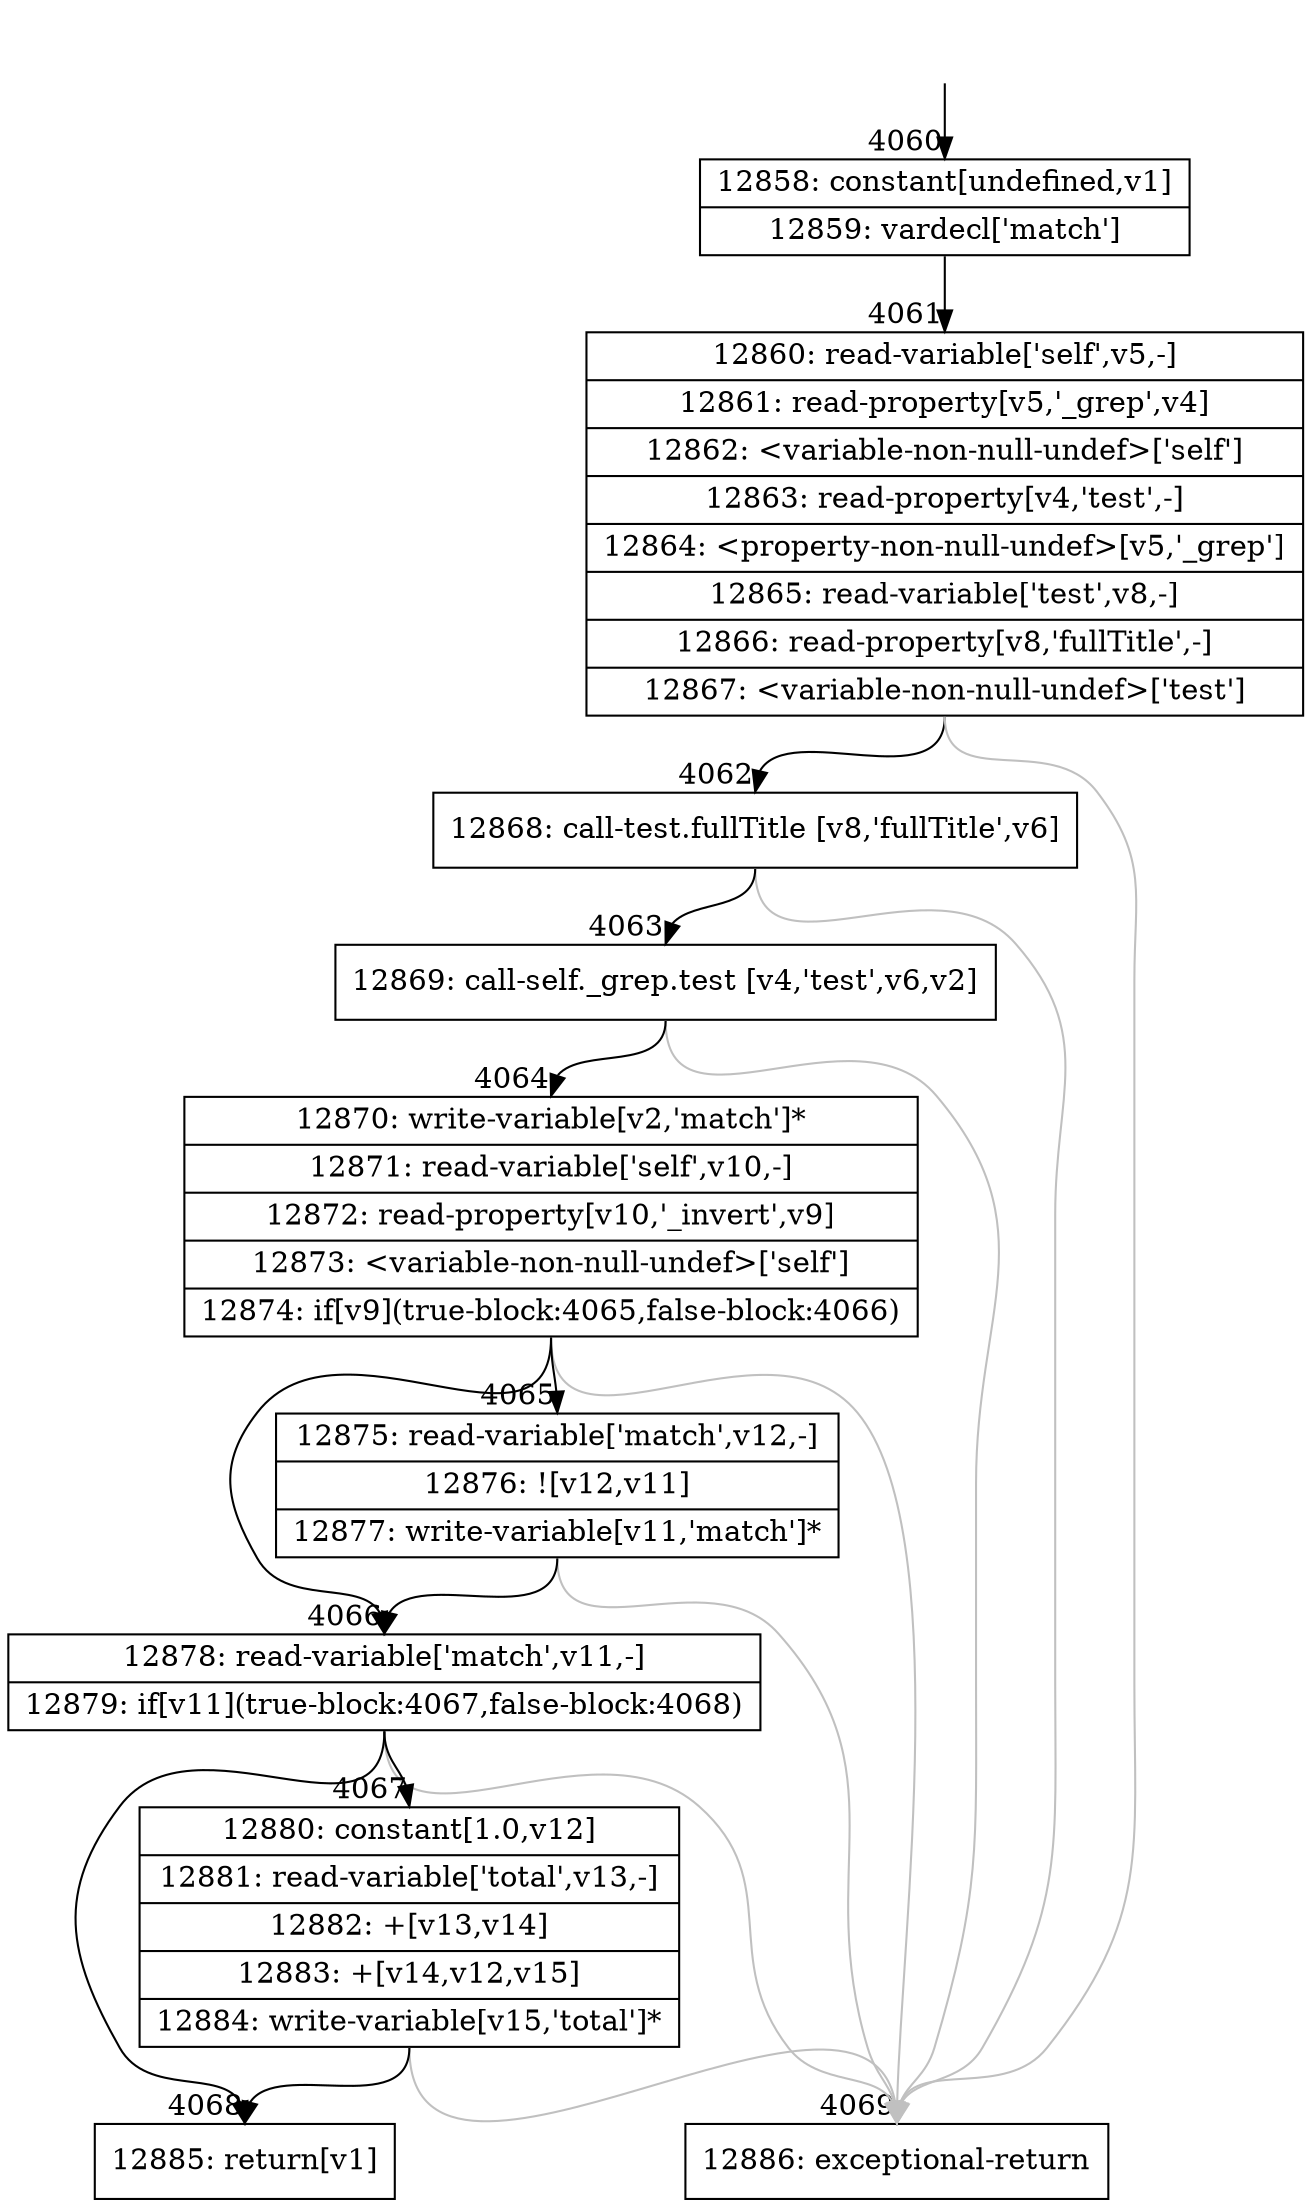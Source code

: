 digraph {
rankdir="TD"
BB_entry367[shape=none,label=""];
BB_entry367 -> BB4060 [tailport=s, headport=n, headlabel="    4060"]
BB4060 [shape=record label="{12858: constant[undefined,v1]|12859: vardecl['match']}" ] 
BB4060 -> BB4061 [tailport=s, headport=n, headlabel="      4061"]
BB4061 [shape=record label="{12860: read-variable['self',v5,-]|12861: read-property[v5,'_grep',v4]|12862: \<variable-non-null-undef\>['self']|12863: read-property[v4,'test',-]|12864: \<property-non-null-undef\>[v5,'_grep']|12865: read-variable['test',v8,-]|12866: read-property[v8,'fullTitle',-]|12867: \<variable-non-null-undef\>['test']}" ] 
BB4061 -> BB4062 [tailport=s, headport=n, headlabel="      4062"]
BB4061 -> BB4069 [tailport=s, headport=n, color=gray, headlabel="      4069"]
BB4062 [shape=record label="{12868: call-test.fullTitle [v8,'fullTitle',v6]}" ] 
BB4062 -> BB4063 [tailport=s, headport=n, headlabel="      4063"]
BB4062 -> BB4069 [tailport=s, headport=n, color=gray]
BB4063 [shape=record label="{12869: call-self._grep.test [v4,'test',v6,v2]}" ] 
BB4063 -> BB4064 [tailport=s, headport=n, headlabel="      4064"]
BB4063 -> BB4069 [tailport=s, headport=n, color=gray]
BB4064 [shape=record label="{12870: write-variable[v2,'match']*|12871: read-variable['self',v10,-]|12872: read-property[v10,'_invert',v9]|12873: \<variable-non-null-undef\>['self']|12874: if[v9](true-block:4065,false-block:4066)}" ] 
BB4064 -> BB4065 [tailport=s, headport=n, headlabel="      4065"]
BB4064 -> BB4066 [tailport=s, headport=n, headlabel="      4066"]
BB4064 -> BB4069 [tailport=s, headport=n, color=gray]
BB4065 [shape=record label="{12875: read-variable['match',v12,-]|12876: ![v12,v11]|12877: write-variable[v11,'match']*}" ] 
BB4065 -> BB4066 [tailport=s, headport=n]
BB4065 -> BB4069 [tailport=s, headport=n, color=gray]
BB4066 [shape=record label="{12878: read-variable['match',v11,-]|12879: if[v11](true-block:4067,false-block:4068)}" ] 
BB4066 -> BB4067 [tailport=s, headport=n, headlabel="      4067"]
BB4066 -> BB4068 [tailport=s, headport=n, headlabel="      4068"]
BB4066 -> BB4069 [tailport=s, headport=n, color=gray]
BB4067 [shape=record label="{12880: constant[1.0,v12]|12881: read-variable['total',v13,-]|12882: +[v13,v14]|12883: +[v14,v12,v15]|12884: write-variable[v15,'total']*}" ] 
BB4067 -> BB4068 [tailport=s, headport=n]
BB4067 -> BB4069 [tailport=s, headport=n, color=gray]
BB4068 [shape=record label="{12885: return[v1]}" ] 
BB4069 [shape=record label="{12886: exceptional-return}" ] 
//#$~ 4707
}
